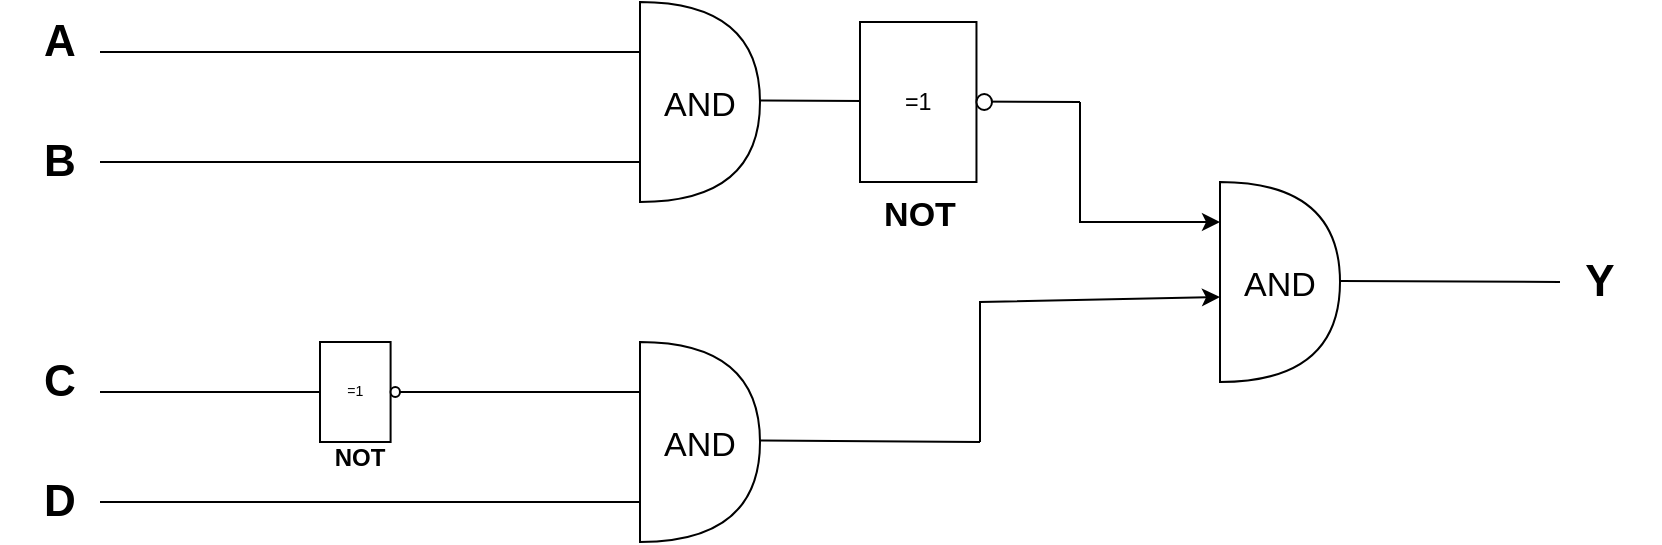 <mxfile version="20.3.3" type="github">
  <diagram id="XIOwa87d72vK2ocAE6IX" name="Page-1">
    <mxGraphModel dx="1527" dy="920" grid="1" gridSize="10" guides="1" tooltips="1" connect="1" arrows="1" fold="1" page="0" pageScale="1" pageWidth="850" pageHeight="1100" math="0" shadow="0">
      <root>
        <mxCell id="0" />
        <mxCell id="1" parent="0" />
        <mxCell id="XvFigzX03iVogi8GRAQK-3" value="" style="shape=or;whiteSpace=wrap;html=1;" vertex="1" parent="1">
          <mxGeometry x="540" y="180" width="60" height="100" as="geometry" />
        </mxCell>
        <mxCell id="XvFigzX03iVogi8GRAQK-4" value="" style="endArrow=none;html=1;rounded=0;" edge="1" parent="1">
          <mxGeometry width="50" height="50" relative="1" as="geometry">
            <mxPoint x="540" y="260" as="sourcePoint" />
            <mxPoint x="270" y="260" as="targetPoint" />
          </mxGeometry>
        </mxCell>
        <mxCell id="XvFigzX03iVogi8GRAQK-6" value="" style="endArrow=none;html=1;rounded=0;fontSize=22;entryX=0;entryY=0.25;entryDx=0;entryDy=0;entryPerimeter=0;" edge="1" parent="1" target="XvFigzX03iVogi8GRAQK-3">
          <mxGeometry width="50" height="50" relative="1" as="geometry">
            <mxPoint x="270" y="205" as="sourcePoint" />
            <mxPoint x="680" y="440" as="targetPoint" />
          </mxGeometry>
        </mxCell>
        <mxCell id="XvFigzX03iVogi8GRAQK-8" value="&lt;span style=&quot;font-size: 17px;&quot;&gt;AND&lt;br&gt;&lt;/span&gt;" style="text;html=1;strokeColor=none;fillColor=none;align=center;verticalAlign=middle;whiteSpace=wrap;rounded=0;strokeWidth=6;fontSize=22;" vertex="1" parent="1">
          <mxGeometry x="540" y="215" width="60" height="30" as="geometry" />
        </mxCell>
        <mxCell id="XvFigzX03iVogi8GRAQK-9" value="&lt;span style=&quot;font-size: 22px;&quot;&gt;&lt;b&gt;A&lt;/b&gt;&lt;/span&gt;" style="text;html=1;strokeColor=none;fillColor=none;align=center;verticalAlign=middle;whiteSpace=wrap;rounded=0;strokeWidth=9;" vertex="1" parent="1">
          <mxGeometry x="220" y="185" width="60" height="30" as="geometry" />
        </mxCell>
        <mxCell id="XvFigzX03iVogi8GRAQK-10" value="&lt;span style=&quot;font-size: 22px;&quot;&gt;&lt;b&gt;B&lt;/b&gt;&lt;/span&gt;" style="text;html=1;strokeColor=none;fillColor=none;align=center;verticalAlign=middle;whiteSpace=wrap;rounded=0;strokeWidth=9;" vertex="1" parent="1">
          <mxGeometry x="220" y="245" width="60" height="30" as="geometry" />
        </mxCell>
        <mxCell id="XvFigzX03iVogi8GRAQK-12" value="" style="endArrow=none;html=1;rounded=0;fontSize=22;" edge="1" parent="1">
          <mxGeometry width="50" height="50" relative="1" as="geometry">
            <mxPoint x="600" y="229.23" as="sourcePoint" />
            <mxPoint x="760" y="230" as="targetPoint" />
          </mxGeometry>
        </mxCell>
        <mxCell id="XvFigzX03iVogi8GRAQK-13" value="" style="verticalLabelPosition=bottom;shadow=0;dashed=0;align=center;html=1;verticalAlign=top;shape=mxgraph.electrical.iec_logic_gates.not_2;" vertex="1" parent="1">
          <mxGeometry x="650" y="190" width="66" height="80" as="geometry" />
        </mxCell>
        <mxCell id="XvFigzX03iVogi8GRAQK-14" value="&lt;span style=&quot;font-size: 17px;&quot;&gt;&lt;b&gt;NOT&lt;/b&gt;&lt;br&gt;&lt;/span&gt;" style="text;html=1;strokeColor=none;fillColor=none;align=center;verticalAlign=middle;whiteSpace=wrap;rounded=0;strokeWidth=6;fontSize=22;" vertex="1" parent="1">
          <mxGeometry x="650" y="270" width="60" height="30" as="geometry" />
        </mxCell>
        <mxCell id="XvFigzX03iVogi8GRAQK-15" value="" style="shape=or;whiteSpace=wrap;html=1;" vertex="1" parent="1">
          <mxGeometry x="540" y="350" width="60" height="100" as="geometry" />
        </mxCell>
        <mxCell id="XvFigzX03iVogi8GRAQK-16" value="" style="endArrow=none;html=1;rounded=0;" edge="1" parent="1">
          <mxGeometry width="50" height="50" relative="1" as="geometry">
            <mxPoint x="540" y="430" as="sourcePoint" />
            <mxPoint x="270" y="430" as="targetPoint" />
          </mxGeometry>
        </mxCell>
        <mxCell id="XvFigzX03iVogi8GRAQK-17" value="" style="endArrow=none;html=1;rounded=0;fontSize=22;entryX=0;entryY=0.25;entryDx=0;entryDy=0;entryPerimeter=0;" edge="1" target="XvFigzX03iVogi8GRAQK-15" parent="1">
          <mxGeometry width="50" height="50" relative="1" as="geometry">
            <mxPoint x="270" y="375" as="sourcePoint" />
            <mxPoint x="680" y="610" as="targetPoint" />
          </mxGeometry>
        </mxCell>
        <mxCell id="XvFigzX03iVogi8GRAQK-18" value="&lt;span style=&quot;font-size: 17px;&quot;&gt;AND&lt;br&gt;&lt;/span&gt;" style="text;html=1;strokeColor=none;fillColor=none;align=center;verticalAlign=middle;whiteSpace=wrap;rounded=0;strokeWidth=6;fontSize=22;" vertex="1" parent="1">
          <mxGeometry x="540" y="385" width="60" height="30" as="geometry" />
        </mxCell>
        <mxCell id="XvFigzX03iVogi8GRAQK-19" value="&lt;span style=&quot;font-size: 22px;&quot;&gt;&lt;b&gt;C&lt;/b&gt;&lt;/span&gt;" style="text;html=1;strokeColor=none;fillColor=none;align=center;verticalAlign=middle;whiteSpace=wrap;rounded=0;strokeWidth=9;" vertex="1" parent="1">
          <mxGeometry x="220" y="355" width="60" height="30" as="geometry" />
        </mxCell>
        <mxCell id="XvFigzX03iVogi8GRAQK-20" value="&lt;span style=&quot;font-size: 22px;&quot;&gt;&lt;b&gt;D&lt;/b&gt;&lt;/span&gt;" style="text;html=1;strokeColor=none;fillColor=none;align=center;verticalAlign=middle;whiteSpace=wrap;rounded=0;strokeWidth=9;" vertex="1" parent="1">
          <mxGeometry x="220" y="415" width="60" height="30" as="geometry" />
        </mxCell>
        <mxCell id="XvFigzX03iVogi8GRAQK-21" value="" style="endArrow=none;html=1;rounded=0;fontSize=22;" edge="1" parent="1">
          <mxGeometry width="50" height="50" relative="1" as="geometry">
            <mxPoint x="600" y="399.23" as="sourcePoint" />
            <mxPoint x="710" y="400" as="targetPoint" />
          </mxGeometry>
        </mxCell>
        <mxCell id="XvFigzX03iVogi8GRAQK-22" value="" style="verticalLabelPosition=bottom;shadow=0;dashed=0;align=center;html=1;verticalAlign=top;shape=mxgraph.electrical.iec_logic_gates.not_2;" vertex="1" parent="1">
          <mxGeometry x="380" y="350" width="40" height="50" as="geometry" />
        </mxCell>
        <mxCell id="XvFigzX03iVogi8GRAQK-23" value="&lt;b style=&quot;&quot;&gt;&lt;font style=&quot;font-size: 12px;&quot;&gt;NOT&lt;/font&gt;&lt;/b&gt;" style="text;html=1;strokeColor=none;fillColor=none;align=center;verticalAlign=middle;whiteSpace=wrap;rounded=0;strokeWidth=6;fontSize=22;" vertex="1" parent="1">
          <mxGeometry x="370" y="390" width="60" height="30" as="geometry" />
        </mxCell>
        <mxCell id="XvFigzX03iVogi8GRAQK-25" value="" style="shape=or;whiteSpace=wrap;html=1;" vertex="1" parent="1">
          <mxGeometry x="830" y="270" width="60" height="100" as="geometry" />
        </mxCell>
        <mxCell id="XvFigzX03iVogi8GRAQK-26" value="" style="endArrow=none;html=1;rounded=0;fontSize=22;" edge="1" parent="1">
          <mxGeometry width="50" height="50" relative="1" as="geometry">
            <mxPoint x="890" y="319.5" as="sourcePoint" />
            <mxPoint x="1000" y="320" as="targetPoint" />
          </mxGeometry>
        </mxCell>
        <mxCell id="XvFigzX03iVogi8GRAQK-27" value="&lt;span style=&quot;font-size: 17px;&quot;&gt;AND&lt;br&gt;&lt;/span&gt;" style="text;html=1;strokeColor=none;fillColor=none;align=center;verticalAlign=middle;whiteSpace=wrap;rounded=0;strokeWidth=6;fontSize=22;" vertex="1" parent="1">
          <mxGeometry x="830" y="305" width="60" height="30" as="geometry" />
        </mxCell>
        <mxCell id="XvFigzX03iVogi8GRAQK-28" value="&lt;span style=&quot;font-size: 22px;&quot;&gt;&lt;b&gt;Y&lt;/b&gt;&lt;/span&gt;" style="text;html=1;strokeColor=none;fillColor=none;align=center;verticalAlign=middle;whiteSpace=wrap;rounded=0;strokeWidth=9;" vertex="1" parent="1">
          <mxGeometry x="990" y="305" width="60" height="30" as="geometry" />
        </mxCell>
        <mxCell id="XvFigzX03iVogi8GRAQK-29" value="" style="endArrow=classic;html=1;rounded=0;fontSize=12;" edge="1" parent="1">
          <mxGeometry width="50" height="50" relative="1" as="geometry">
            <mxPoint x="760" y="230" as="sourcePoint" />
            <mxPoint x="830" y="290" as="targetPoint" />
            <Array as="points">
              <mxPoint x="760" y="290" />
            </Array>
          </mxGeometry>
        </mxCell>
        <mxCell id="XvFigzX03iVogi8GRAQK-30" value="" style="endArrow=classic;html=1;rounded=0;fontSize=12;entryX=0;entryY=0.75;entryDx=0;entryDy=0;" edge="1" parent="1" target="XvFigzX03iVogi8GRAQK-27">
          <mxGeometry width="50" height="50" relative="1" as="geometry">
            <mxPoint x="710" y="400" as="sourcePoint" />
            <mxPoint x="720" y="340" as="targetPoint" />
            <Array as="points">
              <mxPoint x="710" y="330" />
            </Array>
          </mxGeometry>
        </mxCell>
      </root>
    </mxGraphModel>
  </diagram>
</mxfile>
